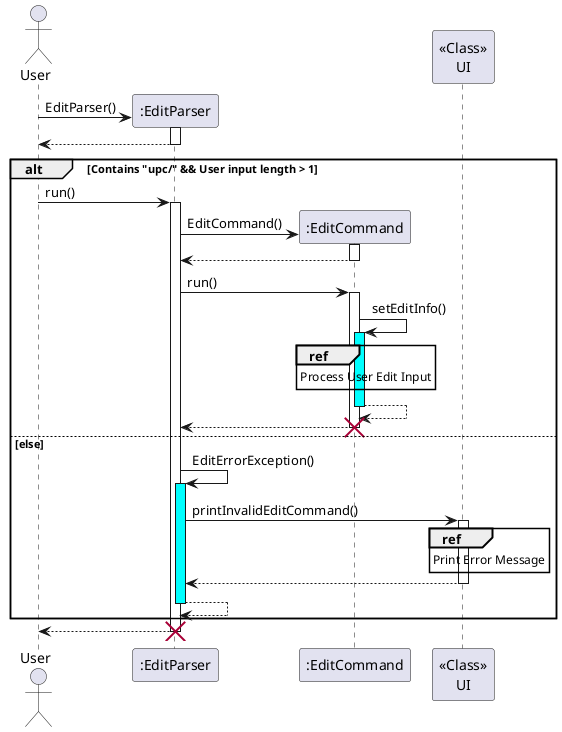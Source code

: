 @startuml
'https://plantuml.com/sequence-diagram

actor User
User -> ":EditParser" **:EditParser()
activate ":EditParser"
":EditParser" --> User
deactivate ":EditParser"

alt Contains "upc/" && User input length > 1
    User -> ":EditParser": run()
    activate ":EditParser"
    ":EditParser" -> ":EditCommand" **:EditCommand()
    activate ":EditCommand"
    ":EditCommand" --> ":EditParser"
    deactivate ":EditCommand"
    ":EditParser" -> ":EditCommand" : run()
    activate ":EditCommand"
    ":EditCommand" -> ":EditCommand": setEditInfo()
    activate ":EditCommand" #Cyan
    ref over ":EditCommand" : Process User Edit Input
    ":EditCommand" --> ":EditCommand"
    deactivate ":EditCommand"
    ":EditCommand" --> ":EditParser"
    deactivate ":EditCommand"
    destroy ":EditCommand"
else else
    ":EditParser" -> ":EditParser": EditErrorException()
    activate ":EditParser" #Cyan
    ":EditParser" -> "<<Class>>\nUI": printInvalidEditCommand()
    activate "<<Class>>\nUI"
    ref over "<<Class>>\nUI": Print Error Message
    "<<Class>>\nUI" --> ":EditParser"
    deactivate "<<Class>>\nUI"
    ":EditParser" --> ":EditParser"
    deactivate ":EditParser"
end

":EditParser" --> User
deactivate ":EditParser"
destroy ":EditParser"
@enduml